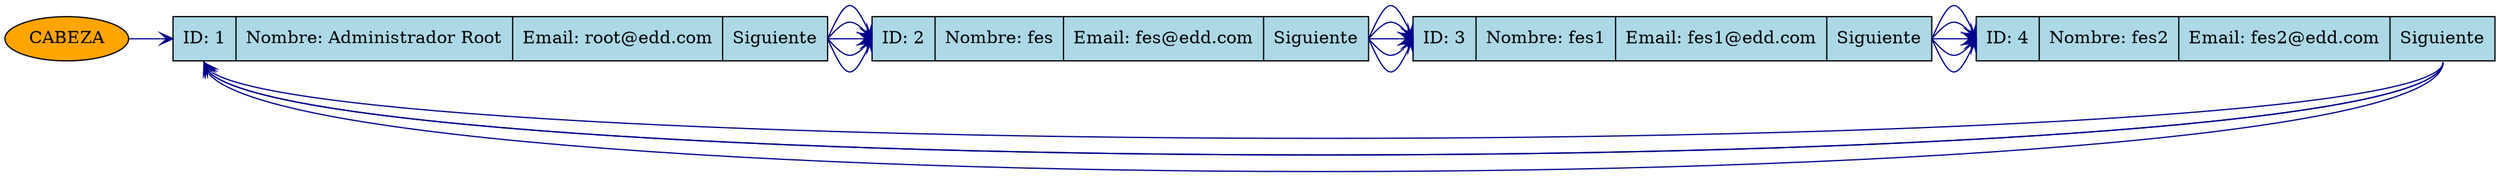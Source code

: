 digraph Usuarios {
  rankdir=LR; // De izquierda a derecha
  node [shape=record, style=filled, fillcolor=lightblue];
  edge [color=darkblue, arrowhead=vee];

  user_1 [label="{<data> ID: 1 | Nombre: Administrador Root | Email: root@edd.com|<next> Siguiente }"];
  user_1:next -> user_2:data;
  user_2 [label="{<data> ID: 2 | Nombre: fes | Email: fes@edd.com|<next> Siguiente }"];
  user_2:next -> user_3:data;
  user_3 [label="{<data> ID: 3 | Nombre: fes1 | Email: fes1@edd.com|<next> Siguiente }"];
  user_3:next -> user_4:data;
  user_4 [label="{<data> ID: 4 | Nombre: fes2 | Email: fes2@edd.com|<next> Siguiente }"];
  user_4:next -> user_1:data;
  user_1 [label="{<data> ID: 1 | Nombre: Administrador Root | Email: root@edd.com|<next> Siguiente }"];
  user_1:next -> user_2:data;
  user_2 [label="{<data> ID: 2 | Nombre: fes | Email: fes@edd.com|<next> Siguiente }"];
  user_2:next -> user_3:data;
  user_3 [label="{<data> ID: 3 | Nombre: fes1 | Email: fes1@edd.com|<next> Siguiente }"];
  user_3:next -> user_4:data;
  user_4 [label="{<data> ID: 4 | Nombre: fes2 | Email: fes2@edd.com|<next> Siguiente }"];
  user_4:next -> user_1:data;
  user_1 [label="{<data> ID: 1 | Nombre: Administrador Root | Email: root@edd.com|<next> Siguiente }"];
  user_1:next -> user_2:data;
  user_2 [label="{<data> ID: 2 | Nombre: fes | Email: fes@edd.com|<next> Siguiente }"];
  user_2:next -> user_3:data;
  user_3 [label="{<data> ID: 3 | Nombre: fes1 | Email: fes1@edd.com|<next> Siguiente }"];
  user_3:next -> user_4:data;
  user_4 [label="{<data> ID: 4 | Nombre: fes2 | Email: fes2@edd.com|<next> Siguiente }"];
  user_4:next -> user_1:data;
  user_1 [label="{<data> ID: 1 | Nombre: Administrador Root | Email: root@edd.com|<next> Siguiente }"];
  user_1:next -> user_2:data;
  user_2 [label="{<data> ID: 2 | Nombre: fes | Email: fes@edd.com|<next> Siguiente }"];
  user_2:next -> user_3:data;
  user_3 [label="{<data> ID: 3 | Nombre: fes1 | Email: fes1@edd.com|<next> Siguiente }"];
  user_3:next -> user_4:data;
  user_4 [label="{<data> ID: 4 | Nombre: fes2 | Email: fes2@edd.com|<next> Siguiente }"];
  user_4:next -> user_1:data;
  user_1 [label="{<data> ID: 1 | Nombre: Administrador Root | Email: root@edd.com|<next> Siguiente }"];
  user_1:next -> user_2:data;
  user_2 [label="{<data> ID: 2 | Nombre: fes | Email: fes@edd.com|<next> Siguiente }"];
  user_2:next -> user_3:data;
  user_3 [label="{<data> ID: 3 | Nombre: fes1 | Email: fes1@edd.com|<next> Siguiente }"];
  user_3:next -> user_4:data;
  user_4 [label="{<data> ID: 4 | Nombre: fes2 | Email: fes2@edd.com|<next> Siguiente }"];
  cabeza [label="CABEZA", shape=ellipse, fillcolor=orange];
  cabeza -> user_1:data;
}
